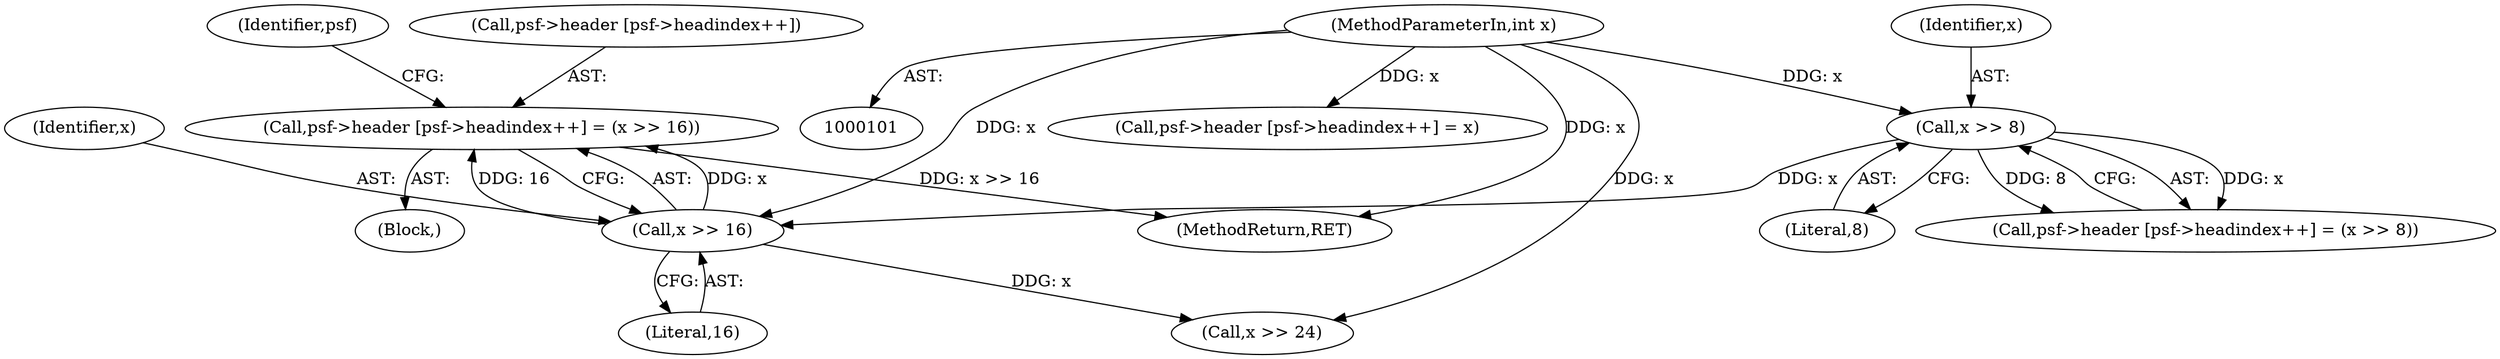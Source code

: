 digraph "1_libsndfile_708e996c87c5fae77b104ccfeb8f6db784c32074_9@array" {
"1000139" [label="(Call,psf->header [psf->headindex++] = (x >> 16))"];
"1000148" [label="(Call,x >> 16)"];
"1000136" [label="(Call,x >> 8)"];
"1000103" [label="(MethodParameterIn,int x)"];
"1000148" [label="(Call,x >> 16)"];
"1000103" [label="(MethodParameterIn,int x)"];
"1000138" [label="(Literal,8)"];
"1000117" [label="(Call,psf->header [psf->headindex++] = x)"];
"1000127" [label="(Call,psf->header [psf->headindex++] = (x >> 8))"];
"1000154" [label="(Identifier,psf)"];
"1000139" [label="(Call,psf->header [psf->headindex++] = (x >> 16))"];
"1000150" [label="(Literal,16)"];
"1000149" [label="(Identifier,x)"];
"1000137" [label="(Identifier,x)"];
"1000163" [label="(MethodReturn,RET)"];
"1000136" [label="(Call,x >> 8)"];
"1000140" [label="(Call,psf->header [psf->headindex++])"];
"1000116" [label="(Block,)"];
"1000160" [label="(Call,x >> 24)"];
"1000139" -> "1000116"  [label="AST: "];
"1000139" -> "1000148"  [label="CFG: "];
"1000140" -> "1000139"  [label="AST: "];
"1000148" -> "1000139"  [label="AST: "];
"1000154" -> "1000139"  [label="CFG: "];
"1000139" -> "1000163"  [label="DDG: x >> 16"];
"1000148" -> "1000139"  [label="DDG: x"];
"1000148" -> "1000139"  [label="DDG: 16"];
"1000148" -> "1000150"  [label="CFG: "];
"1000149" -> "1000148"  [label="AST: "];
"1000150" -> "1000148"  [label="AST: "];
"1000136" -> "1000148"  [label="DDG: x"];
"1000103" -> "1000148"  [label="DDG: x"];
"1000148" -> "1000160"  [label="DDG: x"];
"1000136" -> "1000127"  [label="AST: "];
"1000136" -> "1000138"  [label="CFG: "];
"1000137" -> "1000136"  [label="AST: "];
"1000138" -> "1000136"  [label="AST: "];
"1000127" -> "1000136"  [label="CFG: "];
"1000136" -> "1000127"  [label="DDG: x"];
"1000136" -> "1000127"  [label="DDG: 8"];
"1000103" -> "1000136"  [label="DDG: x"];
"1000103" -> "1000101"  [label="AST: "];
"1000103" -> "1000163"  [label="DDG: x"];
"1000103" -> "1000117"  [label="DDG: x"];
"1000103" -> "1000160"  [label="DDG: x"];
}
